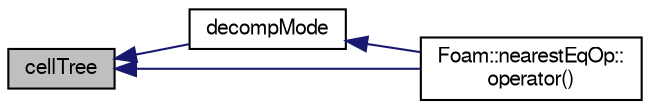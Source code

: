digraph "cellTree"
{
  bgcolor="transparent";
  edge [fontname="FreeSans",fontsize="10",labelfontname="FreeSans",labelfontsize="10"];
  node [fontname="FreeSans",fontsize="10",shape=record];
  rankdir="LR";
  Node429 [label="cellTree",height=0.2,width=0.4,color="black", fillcolor="grey75", style="filled", fontcolor="black"];
  Node429 -> Node430 [dir="back",color="midnightblue",fontsize="10",style="solid",fontname="FreeSans"];
  Node430 [label="decompMode",height=0.2,width=0.4,color="black",URL="$a25118.html#a81849321d2821758f316e3f18dce129b"];
  Node430 -> Node431 [dir="back",color="midnightblue",fontsize="10",style="solid",fontname="FreeSans"];
  Node431 [label="Foam::nearestEqOp::\loperator()",height=0.2,width=0.4,color="black",URL="$a29394.html#a7125bb052e112a423cd8082006cdac3b"];
  Node429 -> Node431 [dir="back",color="midnightblue",fontsize="10",style="solid",fontname="FreeSans"];
}
